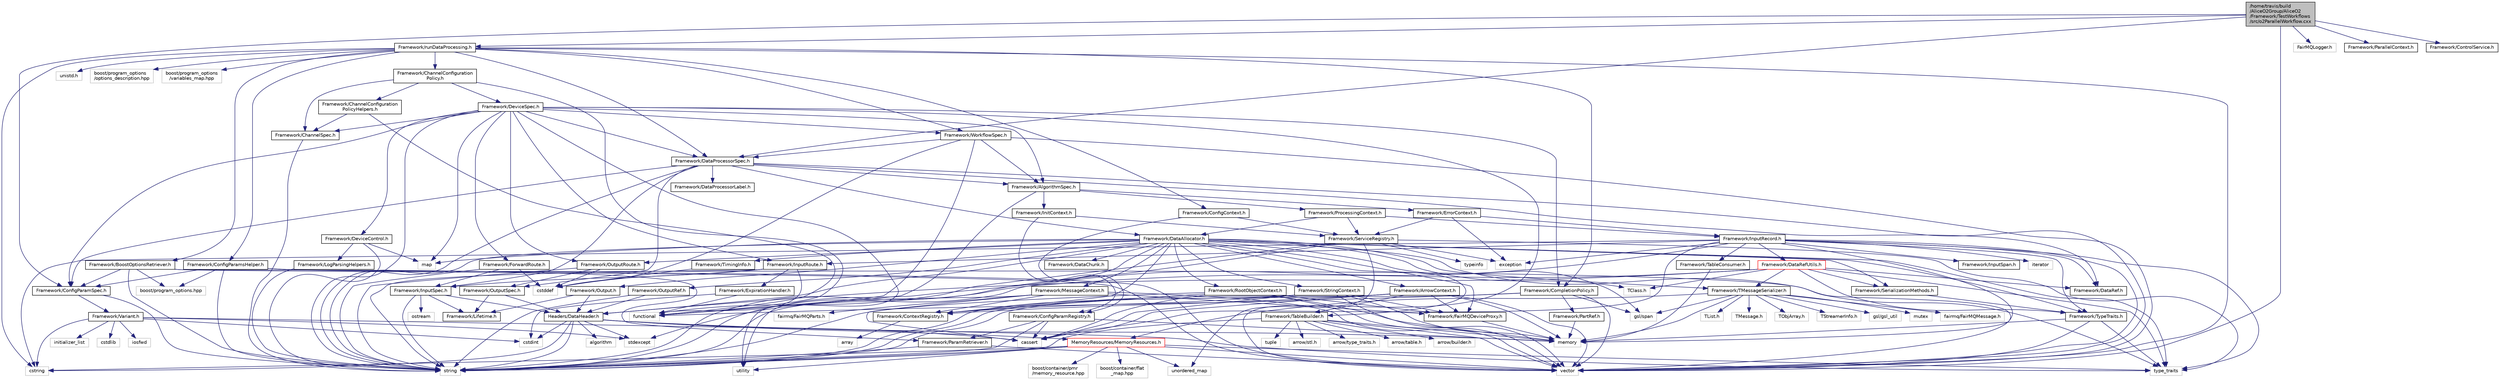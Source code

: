 digraph "/home/travis/build/AliceO2Group/AliceO2/Framework/TestWorkflows/src/o2ParallelWorkflow.cxx"
{
 // INTERACTIVE_SVG=YES
  bgcolor="transparent";
  edge [fontname="Helvetica",fontsize="10",labelfontname="Helvetica",labelfontsize="10"];
  node [fontname="Helvetica",fontsize="10",shape=record];
  Node1 [label="/home/travis/build\l/AliceO2Group/AliceO2\l/Framework/TestWorkflows\l/src/o2ParallelWorkflow.cxx",height=0.2,width=0.4,color="black", fillcolor="grey75", style="filled" fontcolor="black"];
  Node1 -> Node2 [color="midnightblue",fontsize="10",style="solid",fontname="Helvetica"];
  Node2 [label="Framework/ConfigParamSpec.h",height=0.2,width=0.4,color="black",URL="$d0/d1c/ConfigParamSpec_8h.html"];
  Node2 -> Node3 [color="midnightblue",fontsize="10",style="solid",fontname="Helvetica"];
  Node3 [label="string",height=0.2,width=0.4,color="grey75"];
  Node2 -> Node4 [color="midnightblue",fontsize="10",style="solid",fontname="Helvetica"];
  Node4 [label="Framework/Variant.h",height=0.2,width=0.4,color="black",URL="$de/d56/Variant_8h.html"];
  Node4 -> Node5 [color="midnightblue",fontsize="10",style="solid",fontname="Helvetica"];
  Node5 [label="type_traits",height=0.2,width=0.4,color="grey75"];
  Node4 -> Node6 [color="midnightblue",fontsize="10",style="solid",fontname="Helvetica"];
  Node6 [label="cstring",height=0.2,width=0.4,color="grey75"];
  Node4 -> Node7 [color="midnightblue",fontsize="10",style="solid",fontname="Helvetica"];
  Node7 [label="cstdint",height=0.2,width=0.4,color="grey75"];
  Node4 -> Node8 [color="midnightblue",fontsize="10",style="solid",fontname="Helvetica"];
  Node8 [label="cstdlib",height=0.2,width=0.4,color="grey75"];
  Node4 -> Node9 [color="midnightblue",fontsize="10",style="solid",fontname="Helvetica"];
  Node9 [label="stdexcept",height=0.2,width=0.4,color="grey75"];
  Node4 -> Node10 [color="midnightblue",fontsize="10",style="solid",fontname="Helvetica"];
  Node10 [label="iosfwd",height=0.2,width=0.4,color="grey75"];
  Node4 -> Node11 [color="midnightblue",fontsize="10",style="solid",fontname="Helvetica"];
  Node11 [label="initializer_list",height=0.2,width=0.4,color="grey75"];
  Node1 -> Node12 [color="midnightblue",fontsize="10",style="solid",fontname="Helvetica"];
  Node12 [label="vector",height=0.2,width=0.4,color="grey75"];
  Node1 -> Node13 [color="midnightblue",fontsize="10",style="solid",fontname="Helvetica"];
  Node13 [label="Framework/runDataProcessing.h",height=0.2,width=0.4,color="black",URL="$db/dd0/runDataProcessing_8h.html"];
  Node13 -> Node14 [color="midnightblue",fontsize="10",style="solid",fontname="Helvetica"];
  Node14 [label="unistd.h",height=0.2,width=0.4,color="grey75"];
  Node13 -> Node12 [color="midnightblue",fontsize="10",style="solid",fontname="Helvetica"];
  Node13 -> Node6 [color="midnightblue",fontsize="10",style="solid",fontname="Helvetica"];
  Node13 -> Node15 [color="midnightblue",fontsize="10",style="solid",fontname="Helvetica"];
  Node15 [label="Framework/ChannelConfiguration\lPolicy.h",height=0.2,width=0.4,color="black",URL="$dd/d0f/ChannelConfigurationPolicy_8h.html"];
  Node15 -> Node16 [color="midnightblue",fontsize="10",style="solid",fontname="Helvetica"];
  Node16 [label="functional",height=0.2,width=0.4,color="grey75"];
  Node15 -> Node17 [color="midnightblue",fontsize="10",style="solid",fontname="Helvetica"];
  Node17 [label="Framework/ChannelConfiguration\lPolicyHelpers.h",height=0.2,width=0.4,color="black",URL="$d6/d05/ChannelConfigurationPolicyHelpers_8h.html"];
  Node17 -> Node18 [color="midnightblue",fontsize="10",style="solid",fontname="Helvetica"];
  Node18 [label="Framework/ChannelSpec.h",height=0.2,width=0.4,color="black",URL="$d6/d72/ChannelSpec_8h.html"];
  Node18 -> Node3 [color="midnightblue",fontsize="10",style="solid",fontname="Helvetica"];
  Node17 -> Node16 [color="midnightblue",fontsize="10",style="solid",fontname="Helvetica"];
  Node15 -> Node18 [color="midnightblue",fontsize="10",style="solid",fontname="Helvetica"];
  Node15 -> Node19 [color="midnightblue",fontsize="10",style="solid",fontname="Helvetica"];
  Node19 [label="Framework/DeviceSpec.h",height=0.2,width=0.4,color="black",URL="$df/de8/DeviceSpec_8h.html"];
  Node19 -> Node20 [color="midnightblue",fontsize="10",style="solid",fontname="Helvetica"];
  Node20 [label="Framework/WorkflowSpec.h",height=0.2,width=0.4,color="black",URL="$df/da1/WorkflowSpec_8h.html"];
  Node20 -> Node21 [color="midnightblue",fontsize="10",style="solid",fontname="Helvetica"];
  Node21 [label="Framework/DataProcessorSpec.h",height=0.2,width=0.4,color="black",URL="$d0/df4/DataProcessorSpec_8h.html"];
  Node21 -> Node22 [color="midnightblue",fontsize="10",style="solid",fontname="Helvetica"];
  Node22 [label="Framework/AlgorithmSpec.h",height=0.2,width=0.4,color="black",URL="$d0/d14/AlgorithmSpec_8h.html"];
  Node22 -> Node23 [color="midnightblue",fontsize="10",style="solid",fontname="Helvetica"];
  Node23 [label="Framework/ProcessingContext.h",height=0.2,width=0.4,color="black",URL="$de/d6a/ProcessingContext_8h.html"];
  Node23 -> Node24 [color="midnightblue",fontsize="10",style="solid",fontname="Helvetica"];
  Node24 [label="Framework/InputRecord.h",height=0.2,width=0.4,color="black",URL="$d6/d5c/InputRecord_8h.html"];
  Node24 -> Node25 [color="midnightblue",fontsize="10",style="solid",fontname="Helvetica"];
  Node25 [label="Framework/DataRef.h",height=0.2,width=0.4,color="black",URL="$d5/dfb/DataRef_8h.html"];
  Node24 -> Node26 [color="midnightblue",fontsize="10",style="solid",fontname="Helvetica"];
  Node26 [label="Framework/DataRefUtils.h",height=0.2,width=0.4,color="red",URL="$d5/db8/DataRefUtils_8h.html"];
  Node26 -> Node25 [color="midnightblue",fontsize="10",style="solid",fontname="Helvetica"];
  Node26 -> Node27 [color="midnightblue",fontsize="10",style="solid",fontname="Helvetica"];
  Node27 [label="Headers/DataHeader.h",height=0.2,width=0.4,color="black",URL="$dc/dcd/DataHeader_8h.html"];
  Node27 -> Node7 [color="midnightblue",fontsize="10",style="solid",fontname="Helvetica"];
  Node27 -> Node28 [color="midnightblue",fontsize="10",style="solid",fontname="Helvetica"];
  Node28 [label="memory",height=0.2,width=0.4,color="grey75"];
  Node27 -> Node29 [color="midnightblue",fontsize="10",style="solid",fontname="Helvetica"];
  Node29 [label="cassert",height=0.2,width=0.4,color="grey75"];
  Node27 -> Node6 [color="midnightblue",fontsize="10",style="solid",fontname="Helvetica"];
  Node27 -> Node30 [color="midnightblue",fontsize="10",style="solid",fontname="Helvetica"];
  Node30 [label="algorithm",height=0.2,width=0.4,color="grey75"];
  Node27 -> Node9 [color="midnightblue",fontsize="10",style="solid",fontname="Helvetica"];
  Node27 -> Node3 [color="midnightblue",fontsize="10",style="solid",fontname="Helvetica"];
  Node27 -> Node31 [color="midnightblue",fontsize="10",style="solid",fontname="Helvetica"];
  Node31 [label="MemoryResources/MemoryResources.h",height=0.2,width=0.4,color="red",URL="$dc/d03/MemoryResources_8h.html"];
  Node31 -> Node32 [color="midnightblue",fontsize="10",style="solid",fontname="Helvetica"];
  Node32 [label="boost/container/flat\l_map.hpp",height=0.2,width=0.4,color="grey75"];
  Node31 -> Node33 [color="midnightblue",fontsize="10",style="solid",fontname="Helvetica"];
  Node33 [label="boost/container/pmr\l/memory_resource.hpp",height=0.2,width=0.4,color="grey75"];
  Node31 -> Node6 [color="midnightblue",fontsize="10",style="solid",fontname="Helvetica"];
  Node31 -> Node3 [color="midnightblue",fontsize="10",style="solid",fontname="Helvetica"];
  Node31 -> Node5 [color="midnightblue",fontsize="10",style="solid",fontname="Helvetica"];
  Node31 -> Node34 [color="midnightblue",fontsize="10",style="solid",fontname="Helvetica"];
  Node34 [label="utility",height=0.2,width=0.4,color="grey75"];
  Node31 -> Node12 [color="midnightblue",fontsize="10",style="solid",fontname="Helvetica"];
  Node31 -> Node35 [color="midnightblue",fontsize="10",style="solid",fontname="Helvetica"];
  Node35 [label="unordered_map",height=0.2,width=0.4,color="grey75"];
  Node26 -> Node36 [color="midnightblue",fontsize="10",style="solid",fontname="Helvetica"];
  Node36 [label="Framework/TMessageSerializer.h",height=0.2,width=0.4,color="black",URL="$d8/d3c/TMessageSerializer_8h.html"];
  Node36 -> Node37 [color="midnightblue",fontsize="10",style="solid",fontname="Helvetica"];
  Node37 [label="fairmq/FairMQMessage.h",height=0.2,width=0.4,color="grey75"];
  Node36 -> Node38 [color="midnightblue",fontsize="10",style="solid",fontname="Helvetica"];
  Node38 [label="TList.h",height=0.2,width=0.4,color="grey75"];
  Node36 -> Node39 [color="midnightblue",fontsize="10",style="solid",fontname="Helvetica"];
  Node39 [label="TMessage.h",height=0.2,width=0.4,color="grey75"];
  Node36 -> Node40 [color="midnightblue",fontsize="10",style="solid",fontname="Helvetica"];
  Node40 [label="TObjArray.h",height=0.2,width=0.4,color="grey75"];
  Node36 -> Node41 [color="midnightblue",fontsize="10",style="solid",fontname="Helvetica"];
  Node41 [label="TStreamerInfo.h",height=0.2,width=0.4,color="grey75"];
  Node36 -> Node42 [color="midnightblue",fontsize="10",style="solid",fontname="Helvetica"];
  Node42 [label="gsl/gsl_util",height=0.2,width=0.4,color="grey75"];
  Node36 -> Node43 [color="midnightblue",fontsize="10",style="solid",fontname="Helvetica"];
  Node43 [label="gsl/span",height=0.2,width=0.4,color="grey75"];
  Node36 -> Node28 [color="midnightblue",fontsize="10",style="solid",fontname="Helvetica"];
  Node36 -> Node44 [color="midnightblue",fontsize="10",style="solid",fontname="Helvetica"];
  Node44 [label="mutex",height=0.2,width=0.4,color="grey75"];
  Node36 -> Node31 [color="midnightblue",fontsize="10",style="solid",fontname="Helvetica"];
  Node26 -> Node45 [color="midnightblue",fontsize="10",style="solid",fontname="Helvetica"];
  Node45 [label="Framework/SerializationMethods.h",height=0.2,width=0.4,color="black",URL="$d1/d53/SerializationMethods_8h.html",tooltip="Type wrappers for enfording a specific serialization method. "];
  Node45 -> Node46 [color="midnightblue",fontsize="10",style="solid",fontname="Helvetica"];
  Node46 [label="Framework/TypeTraits.h",height=0.2,width=0.4,color="black",URL="$d0/d95/TypeTraits_8h.html"];
  Node46 -> Node5 [color="midnightblue",fontsize="10",style="solid",fontname="Helvetica"];
  Node46 -> Node12 [color="midnightblue",fontsize="10",style="solid",fontname="Helvetica"];
  Node46 -> Node28 [color="midnightblue",fontsize="10",style="solid",fontname="Helvetica"];
  Node26 -> Node46 [color="midnightblue",fontsize="10",style="solid",fontname="Helvetica"];
  Node26 -> Node47 [color="midnightblue",fontsize="10",style="solid",fontname="Helvetica"];
  Node47 [label="TClass.h",height=0.2,width=0.4,color="grey75"];
  Node26 -> Node9 [color="midnightblue",fontsize="10",style="solid",fontname="Helvetica"];
  Node26 -> Node5 [color="midnightblue",fontsize="10",style="solid",fontname="Helvetica"];
  Node24 -> Node48 [color="midnightblue",fontsize="10",style="solid",fontname="Helvetica"];
  Node48 [label="Framework/InputRoute.h",height=0.2,width=0.4,color="black",URL="$d5/d19/InputRoute_8h.html"];
  Node48 -> Node49 [color="midnightblue",fontsize="10",style="solid",fontname="Helvetica"];
  Node49 [label="Framework/ExpirationHandler.h",height=0.2,width=0.4,color="black",URL="$d2/dd9/ExpirationHandler_8h.html"];
  Node49 -> Node7 [color="midnightblue",fontsize="10",style="solid",fontname="Helvetica"];
  Node49 -> Node16 [color="midnightblue",fontsize="10",style="solid",fontname="Helvetica"];
  Node48 -> Node50 [color="midnightblue",fontsize="10",style="solid",fontname="Helvetica"];
  Node50 [label="Framework/InputSpec.h",height=0.2,width=0.4,color="black",URL="$d5/d3f/InputSpec_8h.html"];
  Node50 -> Node3 [color="midnightblue",fontsize="10",style="solid",fontname="Helvetica"];
  Node50 -> Node51 [color="midnightblue",fontsize="10",style="solid",fontname="Helvetica"];
  Node51 [label="ostream",height=0.2,width=0.4,color="grey75"];
  Node50 -> Node52 [color="midnightblue",fontsize="10",style="solid",fontname="Helvetica"];
  Node52 [label="Framework/Lifetime.h",height=0.2,width=0.4,color="black",URL="$dc/dca/Lifetime_8h.html"];
  Node50 -> Node27 [color="midnightblue",fontsize="10",style="solid",fontname="Helvetica"];
  Node48 -> Node53 [color="midnightblue",fontsize="10",style="solid",fontname="Helvetica"];
  Node53 [label="cstddef",height=0.2,width=0.4,color="grey75"];
  Node48 -> Node3 [color="midnightblue",fontsize="10",style="solid",fontname="Helvetica"];
  Node48 -> Node16 [color="midnightblue",fontsize="10",style="solid",fontname="Helvetica"];
  Node24 -> Node46 [color="midnightblue",fontsize="10",style="solid",fontname="Helvetica"];
  Node24 -> Node54 [color="midnightblue",fontsize="10",style="solid",fontname="Helvetica"];
  Node54 [label="Framework/InputSpan.h",height=0.2,width=0.4,color="black",URL="$da/d0f/InputSpan_8h.html"];
  Node24 -> Node55 [color="midnightblue",fontsize="10",style="solid",fontname="Helvetica"];
  Node55 [label="Framework/TableConsumer.h",height=0.2,width=0.4,color="black",URL="$dc/d03/TableConsumer_8h.html"];
  Node55 -> Node28 [color="midnightblue",fontsize="10",style="solid",fontname="Helvetica"];
  Node24 -> Node56 [color="midnightblue",fontsize="10",style="solid",fontname="Helvetica"];
  Node56 [label="iterator",height=0.2,width=0.4,color="grey75"];
  Node24 -> Node3 [color="midnightblue",fontsize="10",style="solid",fontname="Helvetica"];
  Node24 -> Node12 [color="midnightblue",fontsize="10",style="solid",fontname="Helvetica"];
  Node24 -> Node6 [color="midnightblue",fontsize="10",style="solid",fontname="Helvetica"];
  Node24 -> Node29 [color="midnightblue",fontsize="10",style="solid",fontname="Helvetica"];
  Node24 -> Node57 [color="midnightblue",fontsize="10",style="solid",fontname="Helvetica"];
  Node57 [label="exception",height=0.2,width=0.4,color="grey75"];
  Node24 -> Node28 [color="midnightblue",fontsize="10",style="solid",fontname="Helvetica"];
  Node24 -> Node5 [color="midnightblue",fontsize="10",style="solid",fontname="Helvetica"];
  Node23 -> Node58 [color="midnightblue",fontsize="10",style="solid",fontname="Helvetica"];
  Node58 [label="Framework/ServiceRegistry.h",height=0.2,width=0.4,color="black",URL="$d8/d17/ServiceRegistry_8h.html"];
  Node58 -> Node57 [color="midnightblue",fontsize="10",style="solid",fontname="Helvetica"];
  Node58 -> Node16 [color="midnightblue",fontsize="10",style="solid",fontname="Helvetica"];
  Node58 -> Node3 [color="midnightblue",fontsize="10",style="solid",fontname="Helvetica"];
  Node58 -> Node5 [color="midnightblue",fontsize="10",style="solid",fontname="Helvetica"];
  Node58 -> Node59 [color="midnightblue",fontsize="10",style="solid",fontname="Helvetica"];
  Node59 [label="typeinfo",height=0.2,width=0.4,color="grey75"];
  Node58 -> Node35 [color="midnightblue",fontsize="10",style="solid",fontname="Helvetica"];
  Node23 -> Node60 [color="midnightblue",fontsize="10",style="solid",fontname="Helvetica"];
  Node60 [label="Framework/DataAllocator.h",height=0.2,width=0.4,color="black",URL="$d1/d28/DataAllocator_8h.html"];
  Node60 -> Node27 [color="midnightblue",fontsize="10",style="solid",fontname="Helvetica"];
  Node60 -> Node61 [color="midnightblue",fontsize="10",style="solid",fontname="Helvetica"];
  Node61 [label="Framework/ContextRegistry.h",height=0.2,width=0.4,color="black",URL="$df/d2f/ContextRegistry_8h.html"];
  Node61 -> Node62 [color="midnightblue",fontsize="10",style="solid",fontname="Helvetica"];
  Node62 [label="array",height=0.2,width=0.4,color="grey75"];
  Node60 -> Node63 [color="midnightblue",fontsize="10",style="solid",fontname="Helvetica"];
  Node63 [label="Framework/MessageContext.h",height=0.2,width=0.4,color="black",URL="$dc/dc4/MessageContext_8h.html"];
  Node63 -> Node64 [color="midnightblue",fontsize="10",style="solid",fontname="Helvetica"];
  Node64 [label="fairmq/FairMQParts.h",height=0.2,width=0.4,color="grey75"];
  Node63 -> Node61 [color="midnightblue",fontsize="10",style="solid",fontname="Helvetica"];
  Node63 -> Node65 [color="midnightblue",fontsize="10",style="solid",fontname="Helvetica"];
  Node65 [label="Framework/FairMQDeviceProxy.h",height=0.2,width=0.4,color="black",URL="$d8/d71/FairMQDeviceProxy_8h.html"];
  Node65 -> Node28 [color="midnightblue",fontsize="10",style="solid",fontname="Helvetica"];
  Node63 -> Node12 [color="midnightblue",fontsize="10",style="solid",fontname="Helvetica"];
  Node63 -> Node29 [color="midnightblue",fontsize="10",style="solid",fontname="Helvetica"];
  Node63 -> Node3 [color="midnightblue",fontsize="10",style="solid",fontname="Helvetica"];
  Node60 -> Node66 [color="midnightblue",fontsize="10",style="solid",fontname="Helvetica"];
  Node66 [label="Framework/RootObjectContext.h",height=0.2,width=0.4,color="black",URL="$d2/d80/RootObjectContext_8h.html"];
  Node66 -> Node61 [color="midnightblue",fontsize="10",style="solid",fontname="Helvetica"];
  Node66 -> Node65 [color="midnightblue",fontsize="10",style="solid",fontname="Helvetica"];
  Node66 -> Node12 [color="midnightblue",fontsize="10",style="solid",fontname="Helvetica"];
  Node66 -> Node29 [color="midnightblue",fontsize="10",style="solid",fontname="Helvetica"];
  Node66 -> Node3 [color="midnightblue",fontsize="10",style="solid",fontname="Helvetica"];
  Node66 -> Node28 [color="midnightblue",fontsize="10",style="solid",fontname="Helvetica"];
  Node60 -> Node67 [color="midnightblue",fontsize="10",style="solid",fontname="Helvetica"];
  Node67 [label="Framework/StringContext.h",height=0.2,width=0.4,color="black",URL="$dd/df6/StringContext_8h.html"];
  Node67 -> Node61 [color="midnightblue",fontsize="10",style="solid",fontname="Helvetica"];
  Node67 -> Node65 [color="midnightblue",fontsize="10",style="solid",fontname="Helvetica"];
  Node67 -> Node12 [color="midnightblue",fontsize="10",style="solid",fontname="Helvetica"];
  Node67 -> Node29 [color="midnightblue",fontsize="10",style="solid",fontname="Helvetica"];
  Node67 -> Node3 [color="midnightblue",fontsize="10",style="solid",fontname="Helvetica"];
  Node67 -> Node28 [color="midnightblue",fontsize="10",style="solid",fontname="Helvetica"];
  Node60 -> Node68 [color="midnightblue",fontsize="10",style="solid",fontname="Helvetica"];
  Node68 [label="Framework/ArrowContext.h",height=0.2,width=0.4,color="black",URL="$d8/da2/ArrowContext_8h.html"];
  Node68 -> Node61 [color="midnightblue",fontsize="10",style="solid",fontname="Helvetica"];
  Node68 -> Node65 [color="midnightblue",fontsize="10",style="solid",fontname="Helvetica"];
  Node68 -> Node69 [color="midnightblue",fontsize="10",style="solid",fontname="Helvetica"];
  Node69 [label="Framework/TableBuilder.h",height=0.2,width=0.4,color="black",URL="$d5/d98/TableBuilder_8h.html"];
  Node69 -> Node70 [color="midnightblue",fontsize="10",style="solid",fontname="Helvetica"];
  Node70 [label="arrow/stl.h",height=0.2,width=0.4,color="grey75"];
  Node69 -> Node71 [color="midnightblue",fontsize="10",style="solid",fontname="Helvetica"];
  Node71 [label="arrow/type_traits.h",height=0.2,width=0.4,color="grey75"];
  Node69 -> Node72 [color="midnightblue",fontsize="10",style="solid",fontname="Helvetica"];
  Node72 [label="arrow/table.h",height=0.2,width=0.4,color="grey75"];
  Node69 -> Node73 [color="midnightblue",fontsize="10",style="solid",fontname="Helvetica"];
  Node73 [label="arrow/builder.h",height=0.2,width=0.4,color="grey75"];
  Node69 -> Node12 [color="midnightblue",fontsize="10",style="solid",fontname="Helvetica"];
  Node69 -> Node3 [color="midnightblue",fontsize="10",style="solid",fontname="Helvetica"];
  Node69 -> Node28 [color="midnightblue",fontsize="10",style="solid",fontname="Helvetica"];
  Node69 -> Node74 [color="midnightblue",fontsize="10",style="solid",fontname="Helvetica"];
  Node74 [label="tuple",height=0.2,width=0.4,color="grey75"];
  Node68 -> Node12 [color="midnightblue",fontsize="10",style="solid",fontname="Helvetica"];
  Node68 -> Node29 [color="midnightblue",fontsize="10",style="solid",fontname="Helvetica"];
  Node68 -> Node3 [color="midnightblue",fontsize="10",style="solid",fontname="Helvetica"];
  Node68 -> Node28 [color="midnightblue",fontsize="10",style="solid",fontname="Helvetica"];
  Node60 -> Node75 [color="midnightblue",fontsize="10",style="solid",fontname="Helvetica"];
  Node75 [label="Framework/Output.h",height=0.2,width=0.4,color="black",URL="$d3/ddf/Output_8h.html"];
  Node75 -> Node27 [color="midnightblue",fontsize="10",style="solid",fontname="Helvetica"];
  Node75 -> Node52 [color="midnightblue",fontsize="10",style="solid",fontname="Helvetica"];
  Node60 -> Node76 [color="midnightblue",fontsize="10",style="solid",fontname="Helvetica"];
  Node76 [label="Framework/OutputRef.h",height=0.2,width=0.4,color="black",URL="$d6/d5a/OutputRef_8h.html"];
  Node76 -> Node27 [color="midnightblue",fontsize="10",style="solid",fontname="Helvetica"];
  Node76 -> Node3 [color="midnightblue",fontsize="10",style="solid",fontname="Helvetica"];
  Node60 -> Node77 [color="midnightblue",fontsize="10",style="solid",fontname="Helvetica"];
  Node77 [label="Framework/OutputRoute.h",height=0.2,width=0.4,color="black",URL="$d6/df4/OutputRoute_8h.html"];
  Node77 -> Node78 [color="midnightblue",fontsize="10",style="solid",fontname="Helvetica"];
  Node78 [label="Framework/OutputSpec.h",height=0.2,width=0.4,color="black",URL="$db/d2d/OutputSpec_8h.html"];
  Node78 -> Node27 [color="midnightblue",fontsize="10",style="solid",fontname="Helvetica"];
  Node78 -> Node52 [color="midnightblue",fontsize="10",style="solid",fontname="Helvetica"];
  Node77 -> Node53 [color="midnightblue",fontsize="10",style="solid",fontname="Helvetica"];
  Node77 -> Node3 [color="midnightblue",fontsize="10",style="solid",fontname="Helvetica"];
  Node60 -> Node79 [color="midnightblue",fontsize="10",style="solid",fontname="Helvetica"];
  Node79 [label="Framework/DataChunk.h",height=0.2,width=0.4,color="black",URL="$d7/d31/DataChunk_8h.html"];
  Node60 -> Node65 [color="midnightblue",fontsize="10",style="solid",fontname="Helvetica"];
  Node60 -> Node80 [color="midnightblue",fontsize="10",style="solid",fontname="Helvetica"];
  Node80 [label="Framework/TimingInfo.h",height=0.2,width=0.4,color="black",URL="$da/d2b/TimingInfo_8h.html"];
  Node80 -> Node53 [color="midnightblue",fontsize="10",style="solid",fontname="Helvetica"];
  Node60 -> Node36 [color="midnightblue",fontsize="10",style="solid",fontname="Helvetica"];
  Node60 -> Node46 [color="midnightblue",fontsize="10",style="solid",fontname="Helvetica"];
  Node60 -> Node45 [color="midnightblue",fontsize="10",style="solid",fontname="Helvetica"];
  Node60 -> Node69 [color="midnightblue",fontsize="10",style="solid",fontname="Helvetica"];
  Node60 -> Node12 [color="midnightblue",fontsize="10",style="solid",fontname="Helvetica"];
  Node60 -> Node81 [color="midnightblue",fontsize="10",style="solid",fontname="Helvetica"];
  Node81 [label="map",height=0.2,width=0.4,color="grey75"];
  Node60 -> Node3 [color="midnightblue",fontsize="10",style="solid",fontname="Helvetica"];
  Node60 -> Node34 [color="midnightblue",fontsize="10",style="solid",fontname="Helvetica"];
  Node60 -> Node5 [color="midnightblue",fontsize="10",style="solid",fontname="Helvetica"];
  Node60 -> Node43 [color="midnightblue",fontsize="10",style="solid",fontname="Helvetica"];
  Node60 -> Node47 [color="midnightblue",fontsize="10",style="solid",fontname="Helvetica"];
  Node22 -> Node82 [color="midnightblue",fontsize="10",style="solid",fontname="Helvetica"];
  Node82 [label="Framework/ErrorContext.h",height=0.2,width=0.4,color="black",URL="$d7/dad/ErrorContext_8h.html"];
  Node82 -> Node24 [color="midnightblue",fontsize="10",style="solid",fontname="Helvetica"];
  Node82 -> Node58 [color="midnightblue",fontsize="10",style="solid",fontname="Helvetica"];
  Node82 -> Node57 [color="midnightblue",fontsize="10",style="solid",fontname="Helvetica"];
  Node22 -> Node83 [color="midnightblue",fontsize="10",style="solid",fontname="Helvetica"];
  Node83 [label="Framework/InitContext.h",height=0.2,width=0.4,color="black",URL="$d4/d2b/InitContext_8h.html"];
  Node83 -> Node84 [color="midnightblue",fontsize="10",style="solid",fontname="Helvetica"];
  Node84 [label="Framework/ConfigParamRegistry.h",height=0.2,width=0.4,color="black",URL="$de/dc6/ConfigParamRegistry_8h.html"];
  Node84 -> Node85 [color="midnightblue",fontsize="10",style="solid",fontname="Helvetica"];
  Node85 [label="Framework/ParamRetriever.h",height=0.2,width=0.4,color="black",URL="$df/d72/ParamRetriever_8h.html"];
  Node85 -> Node3 [color="midnightblue",fontsize="10",style="solid",fontname="Helvetica"];
  Node85 -> Node12 [color="midnightblue",fontsize="10",style="solid",fontname="Helvetica"];
  Node84 -> Node28 [color="midnightblue",fontsize="10",style="solid",fontname="Helvetica"];
  Node84 -> Node3 [color="midnightblue",fontsize="10",style="solid",fontname="Helvetica"];
  Node84 -> Node29 [color="midnightblue",fontsize="10",style="solid",fontname="Helvetica"];
  Node83 -> Node58 [color="midnightblue",fontsize="10",style="solid",fontname="Helvetica"];
  Node22 -> Node16 [color="midnightblue",fontsize="10",style="solid",fontname="Helvetica"];
  Node21 -> Node2 [color="midnightblue",fontsize="10",style="solid",fontname="Helvetica"];
  Node21 -> Node60 [color="midnightblue",fontsize="10",style="solid",fontname="Helvetica"];
  Node21 -> Node86 [color="midnightblue",fontsize="10",style="solid",fontname="Helvetica"];
  Node86 [label="Framework/DataProcessorLabel.h",height=0.2,width=0.4,color="black",URL="$d1/df2/DataProcessorLabel_8h.html"];
  Node21 -> Node25 [color="midnightblue",fontsize="10",style="solid",fontname="Helvetica"];
  Node21 -> Node50 [color="midnightblue",fontsize="10",style="solid",fontname="Helvetica"];
  Node21 -> Node78 [color="midnightblue",fontsize="10",style="solid",fontname="Helvetica"];
  Node21 -> Node3 [color="midnightblue",fontsize="10",style="solid",fontname="Helvetica"];
  Node21 -> Node12 [color="midnightblue",fontsize="10",style="solid",fontname="Helvetica"];
  Node20 -> Node22 [color="midnightblue",fontsize="10",style="solid",fontname="Helvetica"];
  Node20 -> Node12 [color="midnightblue",fontsize="10",style="solid",fontname="Helvetica"];
  Node20 -> Node16 [color="midnightblue",fontsize="10",style="solid",fontname="Helvetica"];
  Node20 -> Node53 [color="midnightblue",fontsize="10",style="solid",fontname="Helvetica"];
  Node19 -> Node21 [color="midnightblue",fontsize="10",style="solid",fontname="Helvetica"];
  Node19 -> Node18 [color="midnightblue",fontsize="10",style="solid",fontname="Helvetica"];
  Node19 -> Node87 [color="midnightblue",fontsize="10",style="solid",fontname="Helvetica"];
  Node87 [label="Framework/DeviceControl.h",height=0.2,width=0.4,color="black",URL="$d2/d2c/DeviceControl_8h.html"];
  Node87 -> Node81 [color="midnightblue",fontsize="10",style="solid",fontname="Helvetica"];
  Node87 -> Node3 [color="midnightblue",fontsize="10",style="solid",fontname="Helvetica"];
  Node87 -> Node88 [color="midnightblue",fontsize="10",style="solid",fontname="Helvetica"];
  Node88 [label="Framework/LogParsingHelpers.h",height=0.2,width=0.4,color="black",URL="$d8/d4a/LogParsingHelpers_8h.html"];
  Node88 -> Node3 [color="midnightblue",fontsize="10",style="solid",fontname="Helvetica"];
  Node19 -> Node22 [color="midnightblue",fontsize="10",style="solid",fontname="Helvetica"];
  Node19 -> Node2 [color="midnightblue",fontsize="10",style="solid",fontname="Helvetica"];
  Node19 -> Node89 [color="midnightblue",fontsize="10",style="solid",fontname="Helvetica"];
  Node89 [label="Framework/ForwardRoute.h",height=0.2,width=0.4,color="black",URL="$d7/d12/ForwardRoute_8h.html"];
  Node89 -> Node50 [color="midnightblue",fontsize="10",style="solid",fontname="Helvetica"];
  Node89 -> Node53 [color="midnightblue",fontsize="10",style="solid",fontname="Helvetica"];
  Node89 -> Node3 [color="midnightblue",fontsize="10",style="solid",fontname="Helvetica"];
  Node19 -> Node48 [color="midnightblue",fontsize="10",style="solid",fontname="Helvetica"];
  Node19 -> Node77 [color="midnightblue",fontsize="10",style="solid",fontname="Helvetica"];
  Node19 -> Node90 [color="midnightblue",fontsize="10",style="solid",fontname="Helvetica"];
  Node90 [label="Framework/CompletionPolicy.h",height=0.2,width=0.4,color="black",URL="$df/dd6/CompletionPolicy_8h.html"];
  Node90 -> Node91 [color="midnightblue",fontsize="10",style="solid",fontname="Helvetica"];
  Node91 [label="Framework/PartRef.h",height=0.2,width=0.4,color="black",URL="$d9/d32/PartRef_8h.html"];
  Node91 -> Node28 [color="midnightblue",fontsize="10",style="solid",fontname="Helvetica"];
  Node90 -> Node16 [color="midnightblue",fontsize="10",style="solid",fontname="Helvetica"];
  Node90 -> Node3 [color="midnightblue",fontsize="10",style="solid",fontname="Helvetica"];
  Node90 -> Node12 [color="midnightblue",fontsize="10",style="solid",fontname="Helvetica"];
  Node90 -> Node43 [color="midnightblue",fontsize="10",style="solid",fontname="Helvetica"];
  Node19 -> Node12 [color="midnightblue",fontsize="10",style="solid",fontname="Helvetica"];
  Node19 -> Node3 [color="midnightblue",fontsize="10",style="solid",fontname="Helvetica"];
  Node19 -> Node81 [color="midnightblue",fontsize="10",style="solid",fontname="Helvetica"];
  Node19 -> Node34 [color="midnightblue",fontsize="10",style="solid",fontname="Helvetica"];
  Node13 -> Node90 [color="midnightblue",fontsize="10",style="solid",fontname="Helvetica"];
  Node13 -> Node92 [color="midnightblue",fontsize="10",style="solid",fontname="Helvetica"];
  Node92 [label="Framework/ConfigParamsHelper.h",height=0.2,width=0.4,color="black",URL="$dd/d2b/ConfigParamsHelper_8h.html"];
  Node92 -> Node2 [color="midnightblue",fontsize="10",style="solid",fontname="Helvetica"];
  Node92 -> Node93 [color="midnightblue",fontsize="10",style="solid",fontname="Helvetica"];
  Node93 [label="boost/program_options.hpp",height=0.2,width=0.4,color="grey75"];
  Node92 -> Node3 [color="midnightblue",fontsize="10",style="solid",fontname="Helvetica"];
  Node92 -> Node12 [color="midnightblue",fontsize="10",style="solid",fontname="Helvetica"];
  Node92 -> Node5 [color="midnightblue",fontsize="10",style="solid",fontname="Helvetica"];
  Node13 -> Node21 [color="midnightblue",fontsize="10",style="solid",fontname="Helvetica"];
  Node13 -> Node20 [color="midnightblue",fontsize="10",style="solid",fontname="Helvetica"];
  Node13 -> Node94 [color="midnightblue",fontsize="10",style="solid",fontname="Helvetica"];
  Node94 [label="Framework/ConfigContext.h",height=0.2,width=0.4,color="black",URL="$d7/d2e/ConfigContext_8h.html"];
  Node94 -> Node84 [color="midnightblue",fontsize="10",style="solid",fontname="Helvetica"];
  Node94 -> Node58 [color="midnightblue",fontsize="10",style="solid",fontname="Helvetica"];
  Node13 -> Node95 [color="midnightblue",fontsize="10",style="solid",fontname="Helvetica"];
  Node95 [label="Framework/BoostOptionsRetriever.h",height=0.2,width=0.4,color="black",URL="$d3/d7e/BoostOptionsRetriever_8h.html"];
  Node95 -> Node2 [color="midnightblue",fontsize="10",style="solid",fontname="Helvetica"];
  Node95 -> Node85 [color="midnightblue",fontsize="10",style="solid",fontname="Helvetica"];
  Node95 -> Node93 [color="midnightblue",fontsize="10",style="solid",fontname="Helvetica"];
  Node95 -> Node3 [color="midnightblue",fontsize="10",style="solid",fontname="Helvetica"];
  Node95 -> Node12 [color="midnightblue",fontsize="10",style="solid",fontname="Helvetica"];
  Node13 -> Node96 [color="midnightblue",fontsize="10",style="solid",fontname="Helvetica"];
  Node96 [label="boost/program_options\l/options_description.hpp",height=0.2,width=0.4,color="grey75"];
  Node13 -> Node97 [color="midnightblue",fontsize="10",style="solid",fontname="Helvetica"];
  Node97 [label="boost/program_options\l/variables_map.hpp",height=0.2,width=0.4,color="grey75"];
  Node1 -> Node21 [color="midnightblue",fontsize="10",style="solid",fontname="Helvetica"];
  Node1 -> Node98 [color="midnightblue",fontsize="10",style="solid",fontname="Helvetica"];
  Node98 [label="FairMQLogger.h",height=0.2,width=0.4,color="grey75"];
  Node1 -> Node99 [color="midnightblue",fontsize="10",style="solid",fontname="Helvetica"];
  Node99 [label="Framework/ParallelContext.h",height=0.2,width=0.4,color="black",URL="$d0/d16/ParallelContext_8h.html"];
  Node1 -> Node100 [color="midnightblue",fontsize="10",style="solid",fontname="Helvetica"];
  Node100 [label="Framework/ControlService.h",height=0.2,width=0.4,color="black",URL="$d2/d43/ControlService_8h.html"];
}
